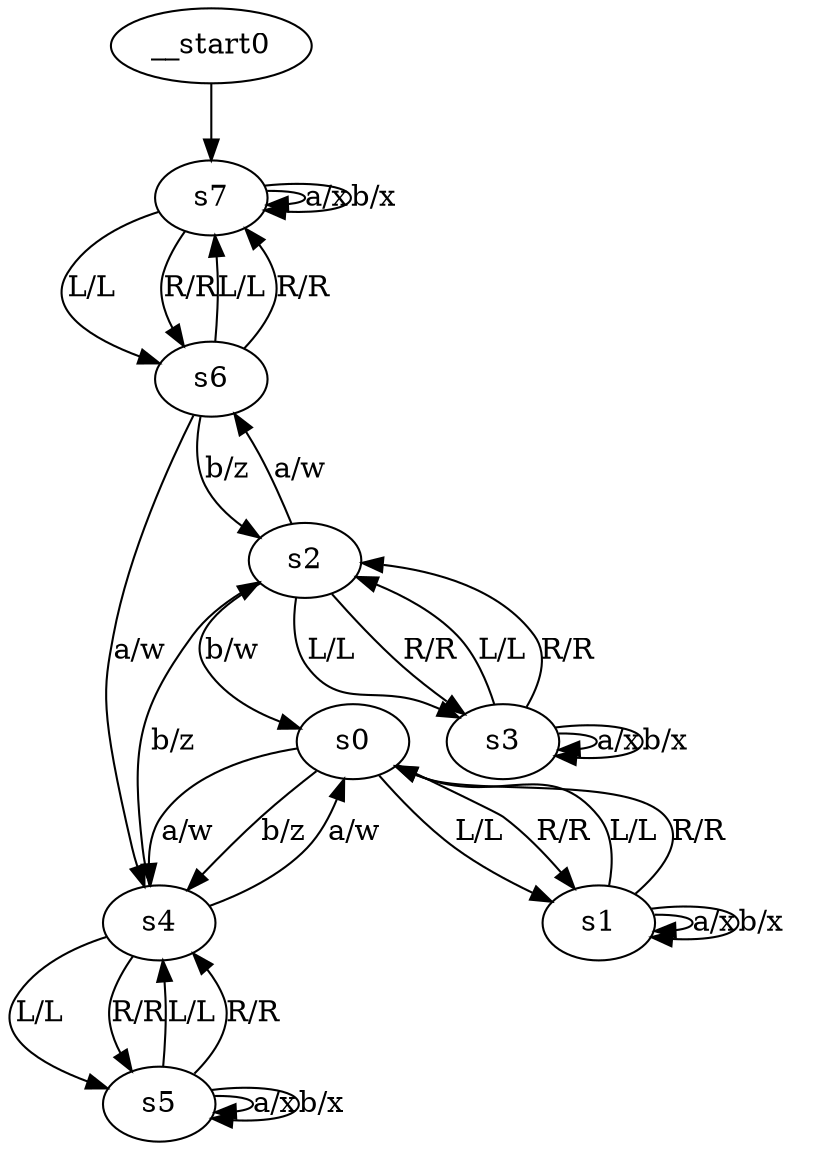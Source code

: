 digraph g {
  __start0 -> s7;

  s7 -> s6 [label="L/L"]
  s7 -> s6 [label="R/R"]
  s7 -> s7 [label="a/x"]
  s7 -> s7 [label="b/x"]
  s0 -> s1 [label="L/L"]
  s0 -> s1 [label="R/R"]
  s0 -> s4 [label="a/w"]
  s0 -> s4 [label="b/z"]
  s1 -> s0 [label="L/L"]
  s1 -> s0 [label="R/R"]
  s1 -> s1 [label="a/x"]
  s1 -> s1 [label="b/x"]
  s2 -> s3 [label="L/L"]
  s2 -> s3 [label="R/R"]
  s2 -> s6 [label="a/w"]
  s2 -> s0 [label="b/w"]
  s3 -> s2 [label="L/L"]
  s3 -> s2 [label="R/R"]
  s3 -> s3 [label="a/x"]
  s3 -> s3 [label="b/x"]
  s4 -> s5 [label="L/L"]
  s4 -> s5 [label="R/R"]
  s4 -> s0 [label="a/w"]
  s4 -> s2 [label="b/z"]
  s5 -> s4 [label="L/L"]
  s5 -> s4 [label="R/R"]
  s5 -> s5 [label="a/x"]
  s5 -> s5 [label="b/x"]
  s6 -> s7 [label="L/L"]
  s6 -> s7 [label="R/R"]
  s6 -> s4 [label="a/w"]
  s6 -> s2 [label="b/z"]
}
